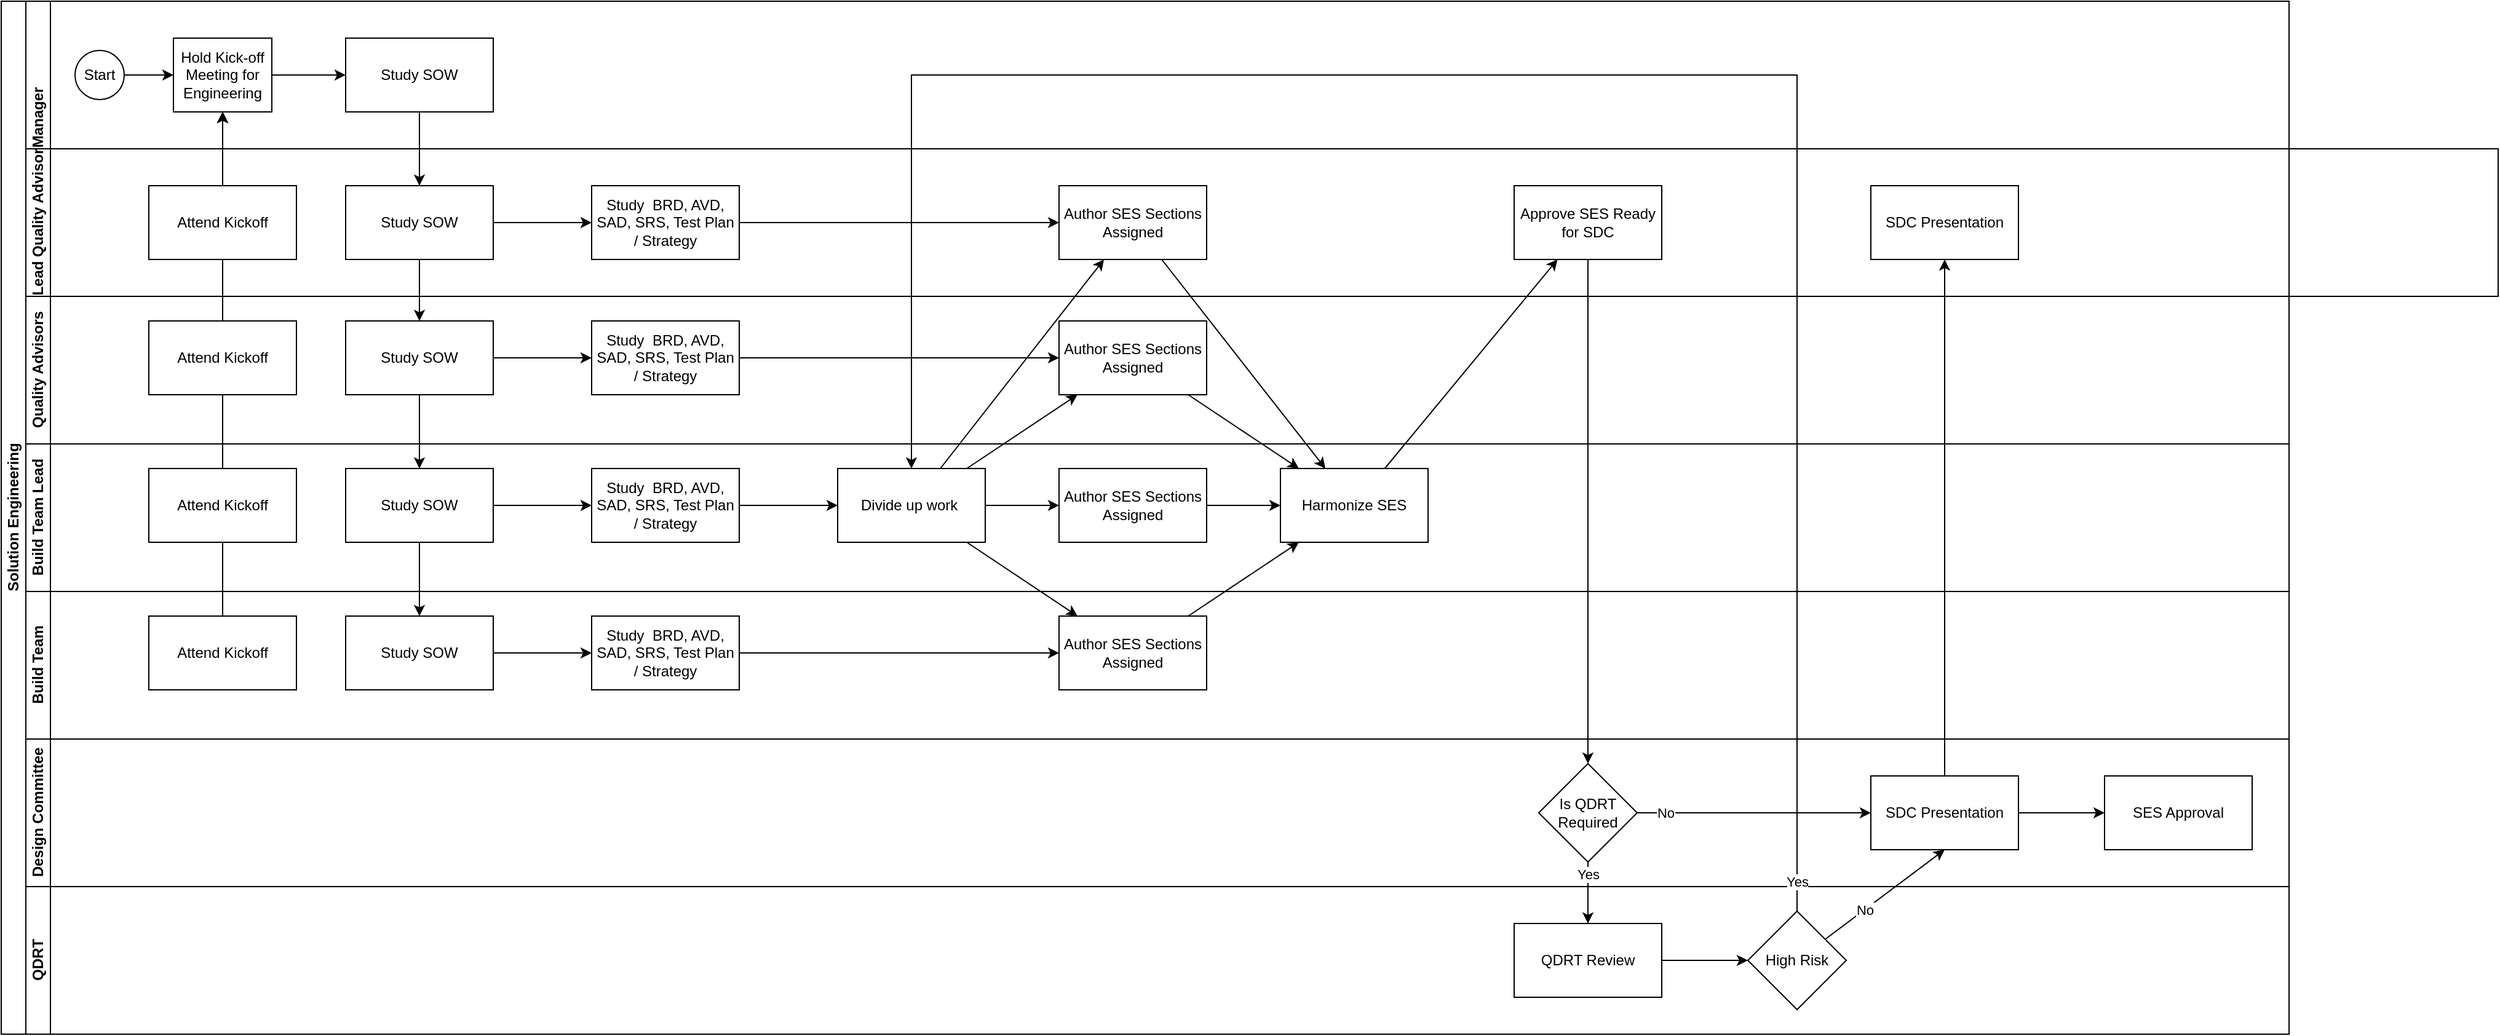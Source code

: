 <mxfile version="20.5.1" type="github">
  <diagram id="prtHgNgQTEPvFCAcTncT" name="Page-1">
    <mxGraphModel dx="2063" dy="1165" grid="1" gridSize="10" guides="1" tooltips="1" connect="1" arrows="1" fold="1" page="1" pageScale="1" pageWidth="827" pageHeight="1169" math="0" shadow="0">
      <root>
        <mxCell id="0" />
        <mxCell id="1" parent="0" />
        <mxCell id="dNxyNK7c78bLwvsdeMH5-19" value="Solution Engineering" style="swimlane;html=1;childLayout=stackLayout;resizeParent=1;resizeParentMax=0;horizontal=0;startSize=20;horizontalStack=0;" parent="1" vertex="1">
          <mxGeometry x="120" y="100" width="1860" height="840" as="geometry" />
        </mxCell>
        <mxCell id="lHDh2VOqCjDSUPUFkfuu-46" style="edgeStyle=none;rounded=0;orthogonalLoop=1;jettySize=auto;html=1;" edge="1" parent="dNxyNK7c78bLwvsdeMH5-19" source="lHDh2VOqCjDSUPUFkfuu-30" target="lHDh2VOqCjDSUPUFkfuu-35">
          <mxGeometry relative="1" as="geometry" />
        </mxCell>
        <mxCell id="lHDh2VOqCjDSUPUFkfuu-40" style="edgeStyle=none;rounded=0;orthogonalLoop=1;jettySize=auto;html=1;entryX=0.5;entryY=0;entryDx=0;entryDy=0;" edge="1" parent="dNxyNK7c78bLwvsdeMH5-19" source="TWKYT9FbJzJ2fGh1RO5W-16" target="lHDh2VOqCjDSUPUFkfuu-1">
          <mxGeometry relative="1" as="geometry" />
        </mxCell>
        <mxCell id="lHDh2VOqCjDSUPUFkfuu-42" style="edgeStyle=none;rounded=0;orthogonalLoop=1;jettySize=auto;html=1;" edge="1" parent="dNxyNK7c78bLwvsdeMH5-19" source="TWKYT9FbJzJ2fGh1RO5W-16" target="lHDh2VOqCjDSUPUFkfuu-4">
          <mxGeometry relative="1" as="geometry" />
        </mxCell>
        <mxCell id="lHDh2VOqCjDSUPUFkfuu-41" style="edgeStyle=none;rounded=0;orthogonalLoop=1;jettySize=auto;html=1;" edge="1" parent="dNxyNK7c78bLwvsdeMH5-19" source="TWKYT9FbJzJ2fGh1RO5W-16" target="lHDh2VOqCjDSUPUFkfuu-3">
          <mxGeometry relative="1" as="geometry" />
        </mxCell>
        <mxCell id="lHDh2VOqCjDSUPUFkfuu-18" style="edgeStyle=orthogonalEdgeStyle;rounded=0;orthogonalLoop=1;jettySize=auto;html=1;" edge="1" parent="dNxyNK7c78bLwvsdeMH5-19" source="lHDh2VOqCjDSUPUFkfuu-14" target="dNxyNK7c78bLwvsdeMH5-24">
          <mxGeometry relative="1" as="geometry" />
        </mxCell>
        <mxCell id="lHDh2VOqCjDSUPUFkfuu-19" style="edgeStyle=orthogonalEdgeStyle;rounded=0;orthogonalLoop=1;jettySize=auto;html=1;" edge="1" parent="dNxyNK7c78bLwvsdeMH5-19" source="lHDh2VOqCjDSUPUFkfuu-15" target="dNxyNK7c78bLwvsdeMH5-24">
          <mxGeometry relative="1" as="geometry" />
        </mxCell>
        <mxCell id="lHDh2VOqCjDSUPUFkfuu-20" style="edgeStyle=orthogonalEdgeStyle;rounded=0;orthogonalLoop=1;jettySize=auto;html=1;" edge="1" parent="dNxyNK7c78bLwvsdeMH5-19" source="lHDh2VOqCjDSUPUFkfuu-16" target="dNxyNK7c78bLwvsdeMH5-24">
          <mxGeometry relative="1" as="geometry" />
        </mxCell>
        <mxCell id="dNxyNK7c78bLwvsdeMH5-20" value="Delivery Manager" style="swimlane;html=1;startSize=20;horizontal=0;" parent="dNxyNK7c78bLwvsdeMH5-19" vertex="1">
          <mxGeometry x="20" width="1840" height="240" as="geometry" />
        </mxCell>
        <mxCell id="dNxyNK7c78bLwvsdeMH5-25" value="" style="edgeStyle=orthogonalEdgeStyle;rounded=0;orthogonalLoop=1;jettySize=auto;html=1;" parent="dNxyNK7c78bLwvsdeMH5-20" source="dNxyNK7c78bLwvsdeMH5-23" target="dNxyNK7c78bLwvsdeMH5-24" edge="1">
          <mxGeometry relative="1" as="geometry" />
        </mxCell>
        <mxCell id="dNxyNK7c78bLwvsdeMH5-23" value="Start" style="ellipse;whiteSpace=wrap;html=1;" parent="dNxyNK7c78bLwvsdeMH5-20" vertex="1">
          <mxGeometry x="40" y="40" width="40" height="40" as="geometry" />
        </mxCell>
        <mxCell id="lHDh2VOqCjDSUPUFkfuu-21" style="edgeStyle=orthogonalEdgeStyle;rounded=0;orthogonalLoop=1;jettySize=auto;html=1;entryX=0;entryY=0.5;entryDx=0;entryDy=0;" edge="1" parent="dNxyNK7c78bLwvsdeMH5-20" source="dNxyNK7c78bLwvsdeMH5-24" target="TWKYT9FbJzJ2fGh1RO5W-16">
          <mxGeometry relative="1" as="geometry" />
        </mxCell>
        <mxCell id="dNxyNK7c78bLwvsdeMH5-24" value="Hold Kick-off Meeting for Engineering" style="rounded=0;whiteSpace=wrap;html=1;fontFamily=Helvetica;fontSize=12;fontColor=#000000;align=center;" parent="dNxyNK7c78bLwvsdeMH5-20" vertex="1">
          <mxGeometry x="120" y="30" width="80" height="60" as="geometry" />
        </mxCell>
        <mxCell id="lHDh2VOqCjDSUPUFkfuu-39" style="edgeStyle=none;rounded=0;orthogonalLoop=1;jettySize=auto;html=1;" edge="1" parent="dNxyNK7c78bLwvsdeMH5-20" source="TWKYT9FbJzJ2fGh1RO5W-16" target="lHDh2VOqCjDSUPUFkfuu-2">
          <mxGeometry relative="1" as="geometry" />
        </mxCell>
        <mxCell id="TWKYT9FbJzJ2fGh1RO5W-16" value="Study SOW" style="rounded=0;whiteSpace=wrap;html=1;" parent="dNxyNK7c78bLwvsdeMH5-20" vertex="1">
          <mxGeometry x="260" y="30" width="120" height="60" as="geometry" />
        </mxCell>
        <mxCell id="dNxyNK7c78bLwvsdeMH5-21" value="Lead Quality Advisor" style="swimlane;html=1;startSize=20;horizontal=0;" parent="dNxyNK7c78bLwvsdeMH5-20" vertex="1">
          <mxGeometry y="120" width="2010" height="120" as="geometry" />
        </mxCell>
        <mxCell id="lHDh2VOqCjDSUPUFkfuu-9" style="edgeStyle=orthogonalEdgeStyle;rounded=0;orthogonalLoop=1;jettySize=auto;html=1;" edge="1" parent="dNxyNK7c78bLwvsdeMH5-21" source="lHDh2VOqCjDSUPUFkfuu-2" target="lHDh2VOqCjDSUPUFkfuu-5">
          <mxGeometry relative="1" as="geometry" />
        </mxCell>
        <mxCell id="lHDh2VOqCjDSUPUFkfuu-2" value="Study SOW" style="rounded=0;whiteSpace=wrap;html=1;" vertex="1" parent="dNxyNK7c78bLwvsdeMH5-21">
          <mxGeometry x="260" y="30" width="120" height="60" as="geometry" />
        </mxCell>
        <mxCell id="lHDh2VOqCjDSUPUFkfuu-68" style="edgeStyle=elbowEdgeStyle;rounded=0;orthogonalLoop=1;jettySize=auto;elbow=vertical;html=1;" edge="1" parent="dNxyNK7c78bLwvsdeMH5-21" source="lHDh2VOqCjDSUPUFkfuu-5" target="lHDh2VOqCjDSUPUFkfuu-27">
          <mxGeometry relative="1" as="geometry" />
        </mxCell>
        <mxCell id="lHDh2VOqCjDSUPUFkfuu-5" value="Study &amp;nbsp;BRD, AVD, SAD, SRS, Test Plan / Strategy" style="rounded=0;whiteSpace=wrap;html=1;" vertex="1" parent="dNxyNK7c78bLwvsdeMH5-21">
          <mxGeometry x="460" y="30" width="120" height="60" as="geometry" />
        </mxCell>
        <mxCell id="lHDh2VOqCjDSUPUFkfuu-13" value="Attend Kickoff" style="rounded=0;whiteSpace=wrap;html=1;" vertex="1" parent="dNxyNK7c78bLwvsdeMH5-21">
          <mxGeometry x="100" y="30" width="120" height="60" as="geometry" />
        </mxCell>
        <mxCell id="lHDh2VOqCjDSUPUFkfuu-27" value="Author SES Sections Assigned" style="rounded=0;whiteSpace=wrap;html=1;" vertex="1" parent="dNxyNK7c78bLwvsdeMH5-21">
          <mxGeometry x="840" y="30" width="120" height="60" as="geometry" />
        </mxCell>
        <mxCell id="lHDh2VOqCjDSUPUFkfuu-47" value="Approve SES Ready for SDC" style="rounded=0;whiteSpace=wrap;html=1;" vertex="1" parent="dNxyNK7c78bLwvsdeMH5-21">
          <mxGeometry x="1210" y="30" width="120" height="60" as="geometry" />
        </mxCell>
        <mxCell id="lHDh2VOqCjDSUPUFkfuu-73" value="SDC Presentation" style="rounded=0;whiteSpace=wrap;html=1;" vertex="1" parent="dNxyNK7c78bLwvsdeMH5-21">
          <mxGeometry x="1500" y="30" width="120" height="60" as="geometry" />
        </mxCell>
        <mxCell id="lHDh2VOqCjDSUPUFkfuu-17" style="edgeStyle=orthogonalEdgeStyle;rounded=0;orthogonalLoop=1;jettySize=auto;html=1;" edge="1" parent="dNxyNK7c78bLwvsdeMH5-20" source="lHDh2VOqCjDSUPUFkfuu-13" target="dNxyNK7c78bLwvsdeMH5-24">
          <mxGeometry relative="1" as="geometry" />
        </mxCell>
        <mxCell id="dNxyNK7c78bLwvsdeMH5-22" value="Quality Advisors" style="swimlane;html=1;startSize=20;horizontal=0;" parent="dNxyNK7c78bLwvsdeMH5-19" vertex="1">
          <mxGeometry x="20" y="240" width="1840" height="120" as="geometry" />
        </mxCell>
        <mxCell id="lHDh2VOqCjDSUPUFkfuu-10" style="edgeStyle=orthogonalEdgeStyle;rounded=0;orthogonalLoop=1;jettySize=auto;html=1;" edge="1" parent="dNxyNK7c78bLwvsdeMH5-22" source="lHDh2VOqCjDSUPUFkfuu-1" target="lHDh2VOqCjDSUPUFkfuu-6">
          <mxGeometry relative="1" as="geometry" />
        </mxCell>
        <mxCell id="lHDh2VOqCjDSUPUFkfuu-1" value="Study SOW" style="rounded=0;whiteSpace=wrap;html=1;" vertex="1" parent="dNxyNK7c78bLwvsdeMH5-22">
          <mxGeometry x="260" y="20" width="120" height="60" as="geometry" />
        </mxCell>
        <mxCell id="lHDh2VOqCjDSUPUFkfuu-32" style="edgeStyle=orthogonalEdgeStyle;rounded=0;orthogonalLoop=1;jettySize=auto;html=1;entryX=0;entryY=0.5;entryDx=0;entryDy=0;" edge="1" parent="dNxyNK7c78bLwvsdeMH5-22" source="lHDh2VOqCjDSUPUFkfuu-6" target="lHDh2VOqCjDSUPUFkfuu-28">
          <mxGeometry relative="1" as="geometry" />
        </mxCell>
        <mxCell id="lHDh2VOqCjDSUPUFkfuu-6" value="Study &amp;nbsp;BRD, AVD, SAD, SRS, Test Plan / Strategy" style="rounded=0;whiteSpace=wrap;html=1;" vertex="1" parent="dNxyNK7c78bLwvsdeMH5-22">
          <mxGeometry x="460" y="20" width="120" height="60" as="geometry" />
        </mxCell>
        <mxCell id="lHDh2VOqCjDSUPUFkfuu-14" value="Attend Kickoff" style="rounded=0;whiteSpace=wrap;html=1;" vertex="1" parent="dNxyNK7c78bLwvsdeMH5-22">
          <mxGeometry x="100" y="20" width="120" height="60" as="geometry" />
        </mxCell>
        <mxCell id="lHDh2VOqCjDSUPUFkfuu-28" value="Author SES Sections Assigned" style="rounded=0;whiteSpace=wrap;html=1;" vertex="1" parent="dNxyNK7c78bLwvsdeMH5-22">
          <mxGeometry x="840" y="20" width="120" height="60" as="geometry" />
        </mxCell>
        <mxCell id="TWKYT9FbJzJ2fGh1RO5W-1" value="Build Team Lead" style="swimlane;html=1;startSize=20;horizontal=0;" parent="dNxyNK7c78bLwvsdeMH5-19" vertex="1">
          <mxGeometry x="20" y="360" width="1840" height="120" as="geometry" />
        </mxCell>
        <mxCell id="lHDh2VOqCjDSUPUFkfuu-11" style="edgeStyle=orthogonalEdgeStyle;rounded=0;orthogonalLoop=1;jettySize=auto;html=1;" edge="1" parent="TWKYT9FbJzJ2fGh1RO5W-1" source="lHDh2VOqCjDSUPUFkfuu-3" target="lHDh2VOqCjDSUPUFkfuu-7">
          <mxGeometry relative="1" as="geometry" />
        </mxCell>
        <mxCell id="lHDh2VOqCjDSUPUFkfuu-3" value="Study SOW" style="rounded=0;whiteSpace=wrap;html=1;" vertex="1" parent="TWKYT9FbJzJ2fGh1RO5W-1">
          <mxGeometry x="260" y="20" width="120" height="60" as="geometry" />
        </mxCell>
        <mxCell id="lHDh2VOqCjDSUPUFkfuu-26" style="edgeStyle=orthogonalEdgeStyle;rounded=0;orthogonalLoop=1;jettySize=auto;html=1;" edge="1" parent="TWKYT9FbJzJ2fGh1RO5W-1" source="lHDh2VOqCjDSUPUFkfuu-7" target="lHDh2VOqCjDSUPUFkfuu-25">
          <mxGeometry relative="1" as="geometry" />
        </mxCell>
        <mxCell id="lHDh2VOqCjDSUPUFkfuu-7" value="Study &amp;nbsp;BRD, AVD, SAD, SRS, Test Plan / Strategy" style="rounded=0;whiteSpace=wrap;html=1;" vertex="1" parent="TWKYT9FbJzJ2fGh1RO5W-1">
          <mxGeometry x="460" y="20" width="120" height="60" as="geometry" />
        </mxCell>
        <mxCell id="lHDh2VOqCjDSUPUFkfuu-15" value="Attend Kickoff" style="rounded=0;whiteSpace=wrap;html=1;" vertex="1" parent="TWKYT9FbJzJ2fGh1RO5W-1">
          <mxGeometry x="100" y="20" width="120" height="60" as="geometry" />
        </mxCell>
        <mxCell id="lHDh2VOqCjDSUPUFkfuu-33" style="edgeStyle=orthogonalEdgeStyle;rounded=0;orthogonalLoop=1;jettySize=auto;html=1;" edge="1" parent="TWKYT9FbJzJ2fGh1RO5W-1" source="lHDh2VOqCjDSUPUFkfuu-25" target="lHDh2VOqCjDSUPUFkfuu-29">
          <mxGeometry relative="1" as="geometry" />
        </mxCell>
        <mxCell id="lHDh2VOqCjDSUPUFkfuu-25" value="Divide up work&amp;nbsp;" style="rounded=0;whiteSpace=wrap;html=1;" vertex="1" parent="TWKYT9FbJzJ2fGh1RO5W-1">
          <mxGeometry x="660" y="20" width="120" height="60" as="geometry" />
        </mxCell>
        <mxCell id="lHDh2VOqCjDSUPUFkfuu-29" value="Author SES Sections Assigned" style="rounded=0;whiteSpace=wrap;html=1;" vertex="1" parent="TWKYT9FbJzJ2fGh1RO5W-1">
          <mxGeometry x="840" y="20" width="120" height="60" as="geometry" />
        </mxCell>
        <mxCell id="lHDh2VOqCjDSUPUFkfuu-35" value="Harmonize SES" style="rounded=0;whiteSpace=wrap;html=1;" vertex="1" parent="TWKYT9FbJzJ2fGh1RO5W-1">
          <mxGeometry x="1020" y="20" width="120" height="60" as="geometry" />
        </mxCell>
        <mxCell id="lHDh2VOqCjDSUPUFkfuu-45" style="edgeStyle=none;rounded=0;orthogonalLoop=1;jettySize=auto;html=1;" edge="1" parent="TWKYT9FbJzJ2fGh1RO5W-1" source="lHDh2VOqCjDSUPUFkfuu-29" target="lHDh2VOqCjDSUPUFkfuu-35">
          <mxGeometry relative="1" as="geometry" />
        </mxCell>
        <mxCell id="TWKYT9FbJzJ2fGh1RO5W-5" value="Build Team" style="swimlane;html=1;startSize=20;horizontal=0;" parent="dNxyNK7c78bLwvsdeMH5-19" vertex="1">
          <mxGeometry x="20" y="480" width="1840" height="120" as="geometry" />
        </mxCell>
        <mxCell id="lHDh2VOqCjDSUPUFkfuu-12" style="edgeStyle=orthogonalEdgeStyle;rounded=0;orthogonalLoop=1;jettySize=auto;html=1;" edge="1" parent="TWKYT9FbJzJ2fGh1RO5W-5" source="lHDh2VOqCjDSUPUFkfuu-4" target="lHDh2VOqCjDSUPUFkfuu-8">
          <mxGeometry relative="1" as="geometry" />
        </mxCell>
        <mxCell id="lHDh2VOqCjDSUPUFkfuu-4" value="Study SOW" style="rounded=0;whiteSpace=wrap;html=1;" vertex="1" parent="TWKYT9FbJzJ2fGh1RO5W-5">
          <mxGeometry x="260" y="20" width="120" height="60" as="geometry" />
        </mxCell>
        <mxCell id="lHDh2VOqCjDSUPUFkfuu-34" style="edgeStyle=orthogonalEdgeStyle;rounded=0;orthogonalLoop=1;jettySize=auto;html=1;" edge="1" parent="TWKYT9FbJzJ2fGh1RO5W-5" source="lHDh2VOqCjDSUPUFkfuu-8" target="lHDh2VOqCjDSUPUFkfuu-30">
          <mxGeometry relative="1" as="geometry" />
        </mxCell>
        <mxCell id="lHDh2VOqCjDSUPUFkfuu-8" value="Study &amp;nbsp;BRD, AVD, SAD, SRS, Test Plan / Strategy" style="rounded=0;whiteSpace=wrap;html=1;" vertex="1" parent="TWKYT9FbJzJ2fGh1RO5W-5">
          <mxGeometry x="460" y="20" width="120" height="60" as="geometry" />
        </mxCell>
        <mxCell id="lHDh2VOqCjDSUPUFkfuu-16" value="Attend Kickoff" style="rounded=0;whiteSpace=wrap;html=1;" vertex="1" parent="TWKYT9FbJzJ2fGh1RO5W-5">
          <mxGeometry x="100" y="20" width="120" height="60" as="geometry" />
        </mxCell>
        <mxCell id="lHDh2VOqCjDSUPUFkfuu-30" value="Author SES Sections Assigned" style="rounded=0;whiteSpace=wrap;html=1;" vertex="1" parent="TWKYT9FbJzJ2fGh1RO5W-5">
          <mxGeometry x="840" y="20" width="120" height="60" as="geometry" />
        </mxCell>
        <mxCell id="lHDh2VOqCjDSUPUFkfuu-37" style="rounded=0;orthogonalLoop=1;jettySize=auto;html=1;" edge="1" parent="dNxyNK7c78bLwvsdeMH5-19" source="lHDh2VOqCjDSUPUFkfuu-25" target="lHDh2VOqCjDSUPUFkfuu-28">
          <mxGeometry relative="1" as="geometry">
            <mxPoint x="789.091" y="210" as="sourcePoint" />
          </mxGeometry>
        </mxCell>
        <mxCell id="lHDh2VOqCjDSUPUFkfuu-38" style="edgeStyle=none;rounded=0;orthogonalLoop=1;jettySize=auto;html=1;" edge="1" parent="dNxyNK7c78bLwvsdeMH5-19" source="lHDh2VOqCjDSUPUFkfuu-25" target="lHDh2VOqCjDSUPUFkfuu-30">
          <mxGeometry relative="1" as="geometry" />
        </mxCell>
        <mxCell id="lHDh2VOqCjDSUPUFkfuu-43" style="edgeStyle=none;rounded=0;orthogonalLoop=1;jettySize=auto;html=1;" edge="1" parent="dNxyNK7c78bLwvsdeMH5-19" source="lHDh2VOqCjDSUPUFkfuu-28" target="lHDh2VOqCjDSUPUFkfuu-35">
          <mxGeometry relative="1" as="geometry" />
        </mxCell>
        <mxCell id="lHDh2VOqCjDSUPUFkfuu-44" style="edgeStyle=none;rounded=0;orthogonalLoop=1;jettySize=auto;html=1;" edge="1" parent="dNxyNK7c78bLwvsdeMH5-19" source="lHDh2VOqCjDSUPUFkfuu-27" target="lHDh2VOqCjDSUPUFkfuu-35">
          <mxGeometry relative="1" as="geometry" />
        </mxCell>
        <mxCell id="lHDh2VOqCjDSUPUFkfuu-48" style="edgeStyle=none;rounded=0;orthogonalLoop=1;jettySize=auto;html=1;" edge="1" parent="dNxyNK7c78bLwvsdeMH5-19" source="lHDh2VOqCjDSUPUFkfuu-35" target="lHDh2VOqCjDSUPUFkfuu-47">
          <mxGeometry relative="1" as="geometry" />
        </mxCell>
        <mxCell id="lHDh2VOqCjDSUPUFkfuu-49" value="Design Committee" style="swimlane;html=1;startSize=20;horizontal=0;" vertex="1" parent="dNxyNK7c78bLwvsdeMH5-19">
          <mxGeometry x="20" y="600" width="1840" height="120" as="geometry" />
        </mxCell>
        <mxCell id="lHDh2VOqCjDSUPUFkfuu-77" style="edgeStyle=none;rounded=0;orthogonalLoop=1;jettySize=auto;html=1;elbow=vertical;" edge="1" parent="lHDh2VOqCjDSUPUFkfuu-49" source="lHDh2VOqCjDSUPUFkfuu-58" target="lHDh2VOqCjDSUPUFkfuu-70">
          <mxGeometry relative="1" as="geometry" />
        </mxCell>
        <mxCell id="lHDh2VOqCjDSUPUFkfuu-78" value="No" style="edgeLabel;html=1;align=center;verticalAlign=middle;resizable=0;points=[];" vertex="1" connectable="0" parent="lHDh2VOqCjDSUPUFkfuu-77">
          <mxGeometry x="-0.758" relative="1" as="geometry">
            <mxPoint as="offset" />
          </mxGeometry>
        </mxCell>
        <mxCell id="lHDh2VOqCjDSUPUFkfuu-58" value="Is QDRT Required" style="rhombus;whiteSpace=wrap;html=1;" vertex="1" parent="lHDh2VOqCjDSUPUFkfuu-49">
          <mxGeometry x="1230" y="20" width="80" height="80" as="geometry" />
        </mxCell>
        <mxCell id="lHDh2VOqCjDSUPUFkfuu-76" style="edgeStyle=none;rounded=0;orthogonalLoop=1;jettySize=auto;html=1;elbow=vertical;" edge="1" parent="lHDh2VOqCjDSUPUFkfuu-49" source="lHDh2VOqCjDSUPUFkfuu-70" target="lHDh2VOqCjDSUPUFkfuu-75">
          <mxGeometry relative="1" as="geometry" />
        </mxCell>
        <mxCell id="lHDh2VOqCjDSUPUFkfuu-70" value="SDC Presentation" style="rounded=0;whiteSpace=wrap;html=1;" vertex="1" parent="lHDh2VOqCjDSUPUFkfuu-49">
          <mxGeometry x="1500" y="30" width="120" height="60" as="geometry" />
        </mxCell>
        <mxCell id="lHDh2VOqCjDSUPUFkfuu-75" value="SES Approval" style="rounded=0;whiteSpace=wrap;html=1;" vertex="1" parent="lHDh2VOqCjDSUPUFkfuu-49">
          <mxGeometry x="1690" y="30" width="120" height="60" as="geometry" />
        </mxCell>
        <mxCell id="lHDh2VOqCjDSUPUFkfuu-56" value="QDRT" style="swimlane;html=1;startSize=20;horizontal=0;" vertex="1" parent="dNxyNK7c78bLwvsdeMH5-19">
          <mxGeometry x="20" y="720" width="1840" height="120" as="geometry" />
        </mxCell>
        <mxCell id="lHDh2VOqCjDSUPUFkfuu-60" value="QDRT Review" style="rounded=0;whiteSpace=wrap;html=1;" vertex="1" parent="lHDh2VOqCjDSUPUFkfuu-56">
          <mxGeometry x="1210" y="30" width="120" height="60" as="geometry" />
        </mxCell>
        <mxCell id="lHDh2VOqCjDSUPUFkfuu-63" value="High Risk" style="rhombus;whiteSpace=wrap;html=1;" vertex="1" parent="lHDh2VOqCjDSUPUFkfuu-56">
          <mxGeometry x="1400" y="20" width="80" height="80" as="geometry" />
        </mxCell>
        <mxCell id="lHDh2VOqCjDSUPUFkfuu-65" style="edgeStyle=none;rounded=0;orthogonalLoop=1;jettySize=auto;html=1;" edge="1" parent="lHDh2VOqCjDSUPUFkfuu-56" source="lHDh2VOqCjDSUPUFkfuu-60" target="lHDh2VOqCjDSUPUFkfuu-63">
          <mxGeometry relative="1" as="geometry" />
        </mxCell>
        <mxCell id="lHDh2VOqCjDSUPUFkfuu-59" style="edgeStyle=none;rounded=0;orthogonalLoop=1;jettySize=auto;html=1;" edge="1" parent="dNxyNK7c78bLwvsdeMH5-19" source="lHDh2VOqCjDSUPUFkfuu-47" target="lHDh2VOqCjDSUPUFkfuu-58">
          <mxGeometry relative="1" as="geometry" />
        </mxCell>
        <mxCell id="lHDh2VOqCjDSUPUFkfuu-61" style="edgeStyle=none;rounded=0;orthogonalLoop=1;jettySize=auto;html=1;" edge="1" parent="dNxyNK7c78bLwvsdeMH5-19" source="lHDh2VOqCjDSUPUFkfuu-58" target="lHDh2VOqCjDSUPUFkfuu-60">
          <mxGeometry relative="1" as="geometry" />
        </mxCell>
        <mxCell id="lHDh2VOqCjDSUPUFkfuu-66" value="Yes" style="edgeLabel;html=1;align=center;verticalAlign=middle;resizable=0;points=[];" vertex="1" connectable="0" parent="lHDh2VOqCjDSUPUFkfuu-61">
          <mxGeometry x="-0.407" y="1" relative="1" as="geometry">
            <mxPoint x="-1" y="-5" as="offset" />
          </mxGeometry>
        </mxCell>
        <mxCell id="lHDh2VOqCjDSUPUFkfuu-67" style="edgeStyle=elbowEdgeStyle;rounded=0;orthogonalLoop=1;jettySize=auto;html=1;elbow=vertical;" edge="1" parent="dNxyNK7c78bLwvsdeMH5-19" source="lHDh2VOqCjDSUPUFkfuu-63" target="lHDh2VOqCjDSUPUFkfuu-25">
          <mxGeometry relative="1" as="geometry">
            <Array as="points">
              <mxPoint x="1130" y="60" />
            </Array>
          </mxGeometry>
        </mxCell>
        <mxCell id="lHDh2VOqCjDSUPUFkfuu-69" value="Yes" style="edgeLabel;html=1;align=center;verticalAlign=middle;resizable=0;points=[];" vertex="1" connectable="0" parent="lHDh2VOqCjDSUPUFkfuu-67">
          <mxGeometry x="-0.74" y="-3" relative="1" as="geometry">
            <mxPoint x="-3" y="199" as="offset" />
          </mxGeometry>
        </mxCell>
        <mxCell id="lHDh2VOqCjDSUPUFkfuu-31" style="rounded=0;orthogonalLoop=1;jettySize=auto;html=1;" edge="1" parent="dNxyNK7c78bLwvsdeMH5-19" source="lHDh2VOqCjDSUPUFkfuu-25" target="lHDh2VOqCjDSUPUFkfuu-27">
          <mxGeometry relative="1" as="geometry">
            <mxPoint x="800" y="180" as="sourcePoint" />
          </mxGeometry>
        </mxCell>
        <mxCell id="lHDh2VOqCjDSUPUFkfuu-71" style="rounded=0;orthogonalLoop=1;jettySize=auto;elbow=vertical;html=1;entryX=0.5;entryY=1;entryDx=0;entryDy=0;" edge="1" parent="dNxyNK7c78bLwvsdeMH5-19" source="lHDh2VOqCjDSUPUFkfuu-63" target="lHDh2VOqCjDSUPUFkfuu-70">
          <mxGeometry relative="1" as="geometry" />
        </mxCell>
        <mxCell id="lHDh2VOqCjDSUPUFkfuu-72" value="No" style="edgeLabel;html=1;align=center;verticalAlign=middle;resizable=0;points=[];" vertex="1" connectable="0" parent="lHDh2VOqCjDSUPUFkfuu-71">
          <mxGeometry x="-0.341" relative="1" as="geometry">
            <mxPoint as="offset" />
          </mxGeometry>
        </mxCell>
        <mxCell id="lHDh2VOqCjDSUPUFkfuu-74" style="edgeStyle=none;rounded=0;orthogonalLoop=1;jettySize=auto;html=1;elbow=vertical;" edge="1" parent="dNxyNK7c78bLwvsdeMH5-19" source="lHDh2VOqCjDSUPUFkfuu-70" target="lHDh2VOqCjDSUPUFkfuu-73">
          <mxGeometry relative="1" as="geometry" />
        </mxCell>
      </root>
    </mxGraphModel>
  </diagram>
</mxfile>
